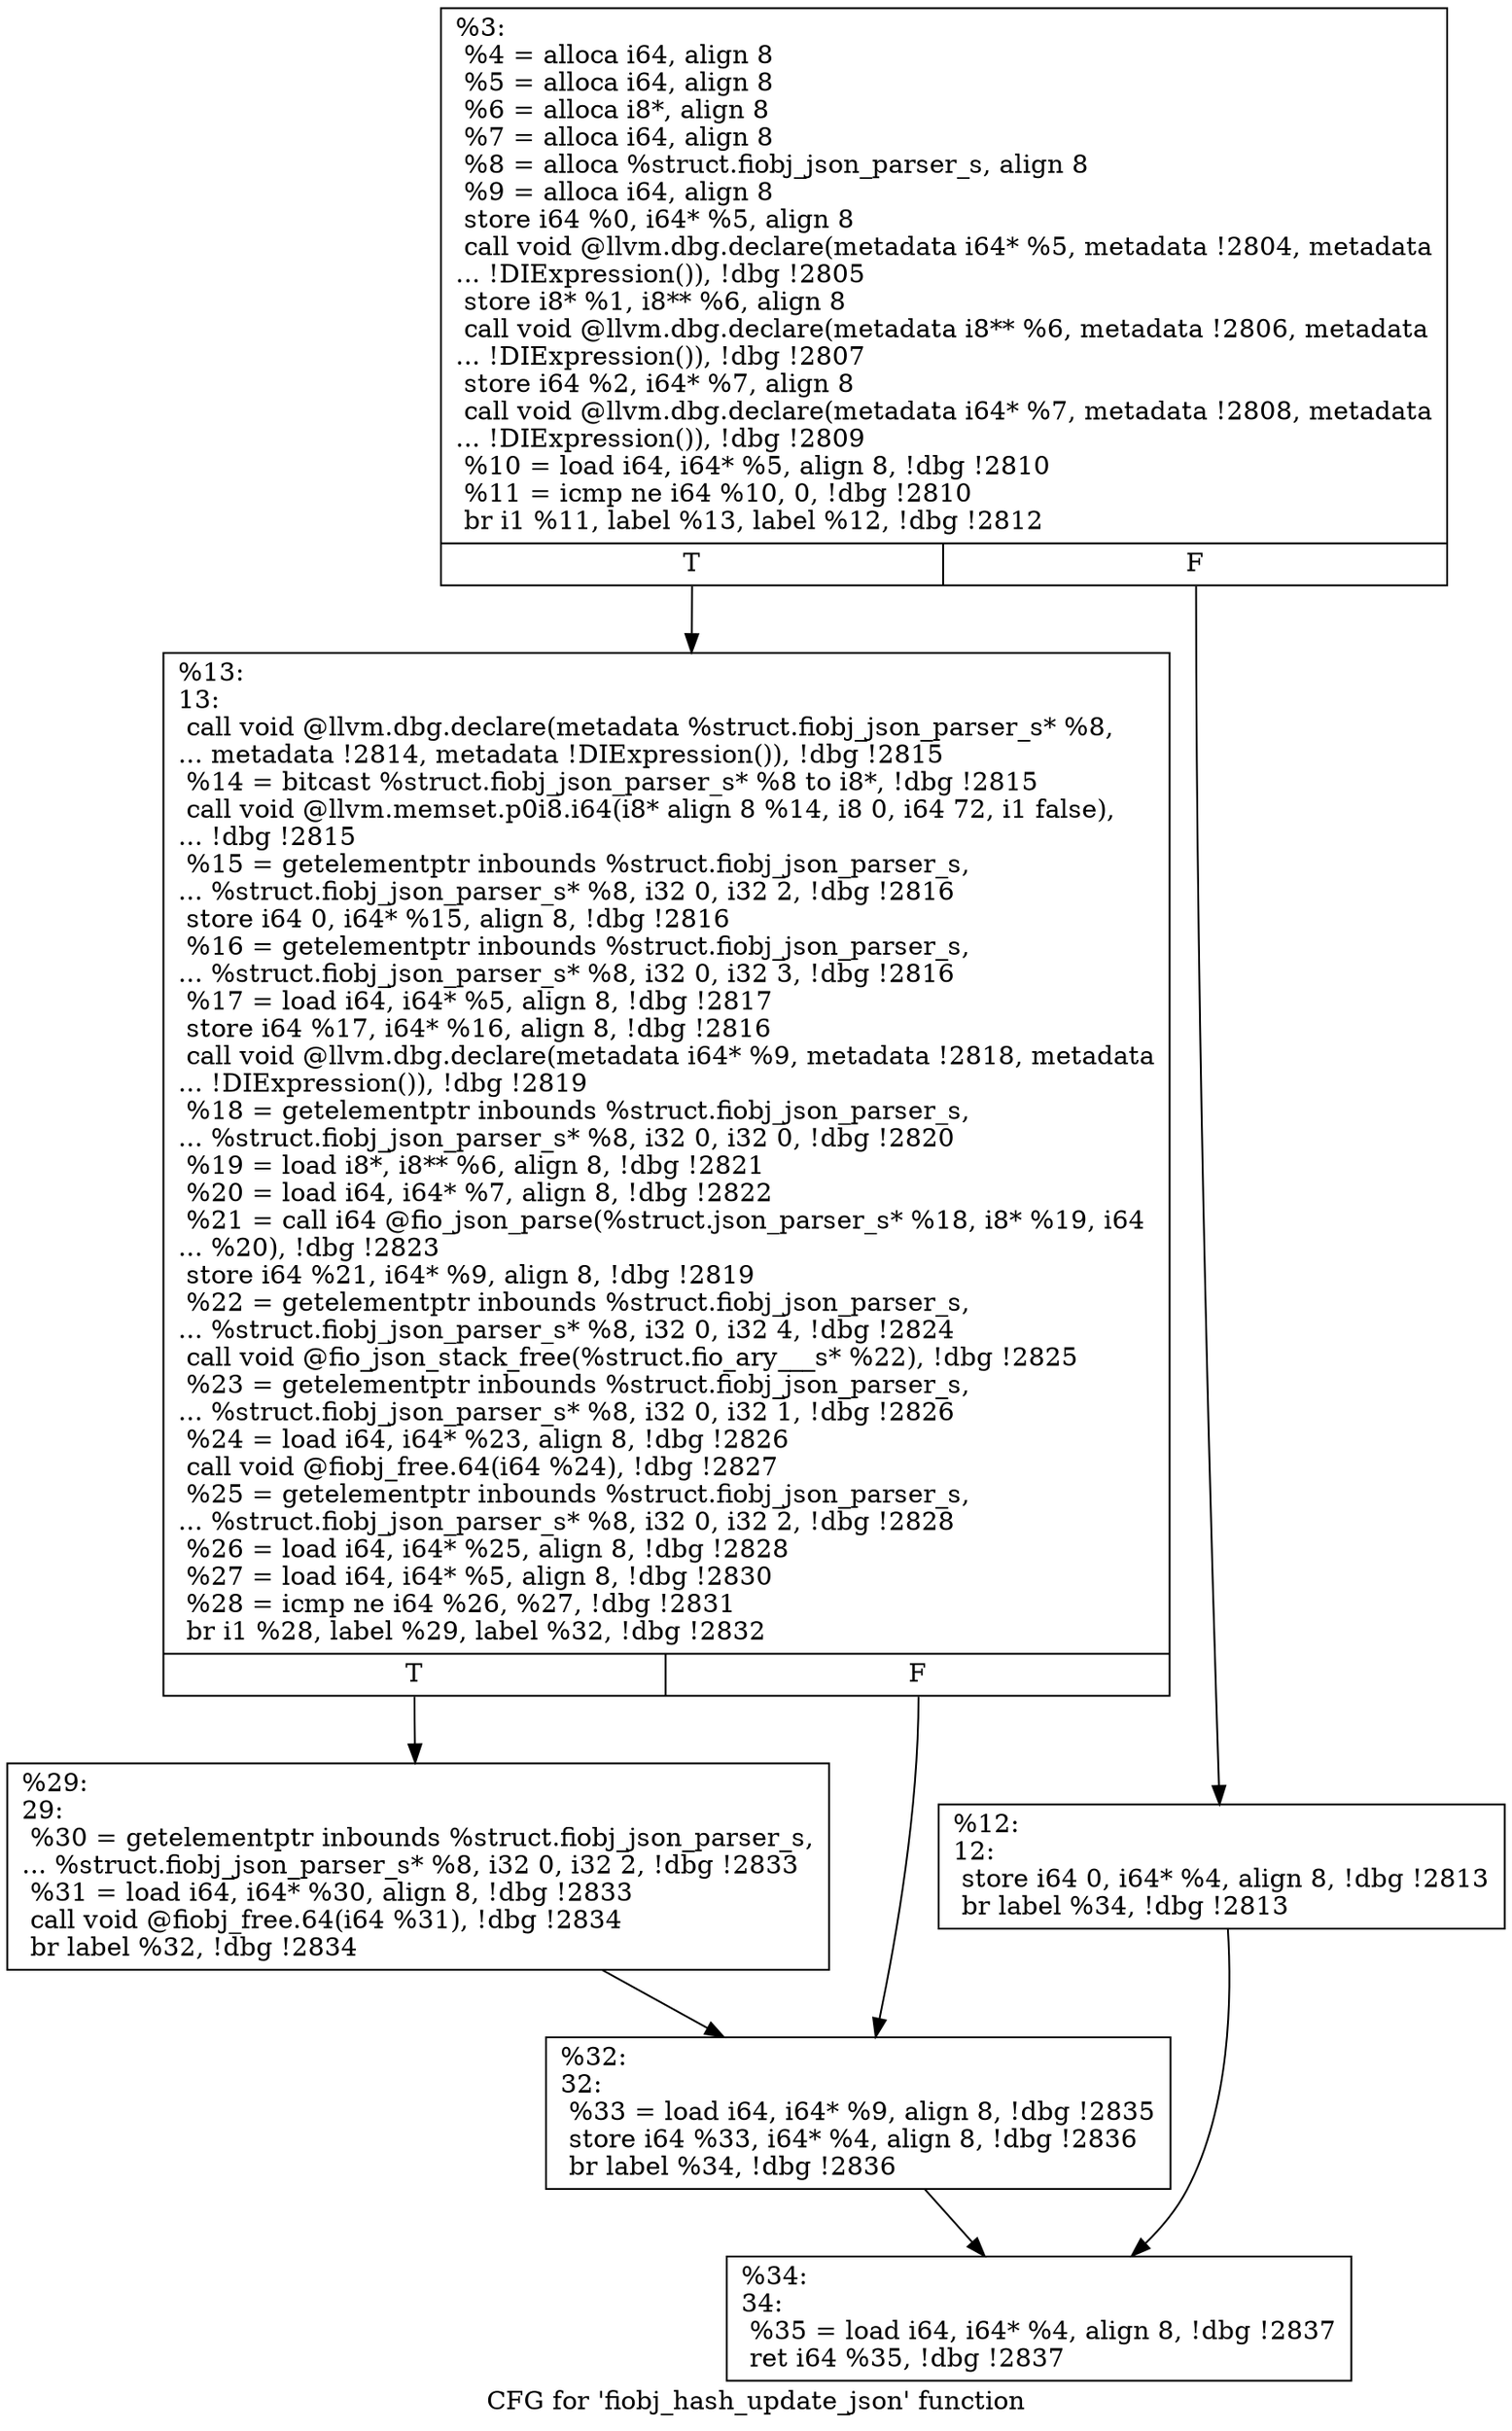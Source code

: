 digraph "CFG for 'fiobj_hash_update_json' function" {
	label="CFG for 'fiobj_hash_update_json' function";

	Node0x556851f180a0 [shape=record,label="{%3:\l  %4 = alloca i64, align 8\l  %5 = alloca i64, align 8\l  %6 = alloca i8*, align 8\l  %7 = alloca i64, align 8\l  %8 = alloca %struct.fiobj_json_parser_s, align 8\l  %9 = alloca i64, align 8\l  store i64 %0, i64* %5, align 8\l  call void @llvm.dbg.declare(metadata i64* %5, metadata !2804, metadata\l... !DIExpression()), !dbg !2805\l  store i8* %1, i8** %6, align 8\l  call void @llvm.dbg.declare(metadata i8** %6, metadata !2806, metadata\l... !DIExpression()), !dbg !2807\l  store i64 %2, i64* %7, align 8\l  call void @llvm.dbg.declare(metadata i64* %7, metadata !2808, metadata\l... !DIExpression()), !dbg !2809\l  %10 = load i64, i64* %5, align 8, !dbg !2810\l  %11 = icmp ne i64 %10, 0, !dbg !2810\l  br i1 %11, label %13, label %12, !dbg !2812\l|{<s0>T|<s1>F}}"];
	Node0x556851f180a0:s0 -> Node0x556851f22650;
	Node0x556851f180a0:s1 -> Node0x556851f22600;
	Node0x556851f22600 [shape=record,label="{%12:\l12:                                               \l  store i64 0, i64* %4, align 8, !dbg !2813\l  br label %34, !dbg !2813\l}"];
	Node0x556851f22600 -> Node0x556851f22740;
	Node0x556851f22650 [shape=record,label="{%13:\l13:                                               \l  call void @llvm.dbg.declare(metadata %struct.fiobj_json_parser_s* %8,\l... metadata !2814, metadata !DIExpression()), !dbg !2815\l  %14 = bitcast %struct.fiobj_json_parser_s* %8 to i8*, !dbg !2815\l  call void @llvm.memset.p0i8.i64(i8* align 8 %14, i8 0, i64 72, i1 false),\l... !dbg !2815\l  %15 = getelementptr inbounds %struct.fiobj_json_parser_s,\l... %struct.fiobj_json_parser_s* %8, i32 0, i32 2, !dbg !2816\l  store i64 0, i64* %15, align 8, !dbg !2816\l  %16 = getelementptr inbounds %struct.fiobj_json_parser_s,\l... %struct.fiobj_json_parser_s* %8, i32 0, i32 3, !dbg !2816\l  %17 = load i64, i64* %5, align 8, !dbg !2817\l  store i64 %17, i64* %16, align 8, !dbg !2816\l  call void @llvm.dbg.declare(metadata i64* %9, metadata !2818, metadata\l... !DIExpression()), !dbg !2819\l  %18 = getelementptr inbounds %struct.fiobj_json_parser_s,\l... %struct.fiobj_json_parser_s* %8, i32 0, i32 0, !dbg !2820\l  %19 = load i8*, i8** %6, align 8, !dbg !2821\l  %20 = load i64, i64* %7, align 8, !dbg !2822\l  %21 = call i64 @fio_json_parse(%struct.json_parser_s* %18, i8* %19, i64\l... %20), !dbg !2823\l  store i64 %21, i64* %9, align 8, !dbg !2819\l  %22 = getelementptr inbounds %struct.fiobj_json_parser_s,\l... %struct.fiobj_json_parser_s* %8, i32 0, i32 4, !dbg !2824\l  call void @fio_json_stack_free(%struct.fio_ary___s* %22), !dbg !2825\l  %23 = getelementptr inbounds %struct.fiobj_json_parser_s,\l... %struct.fiobj_json_parser_s* %8, i32 0, i32 1, !dbg !2826\l  %24 = load i64, i64* %23, align 8, !dbg !2826\l  call void @fiobj_free.64(i64 %24), !dbg !2827\l  %25 = getelementptr inbounds %struct.fiobj_json_parser_s,\l... %struct.fiobj_json_parser_s* %8, i32 0, i32 2, !dbg !2828\l  %26 = load i64, i64* %25, align 8, !dbg !2828\l  %27 = load i64, i64* %5, align 8, !dbg !2830\l  %28 = icmp ne i64 %26, %27, !dbg !2831\l  br i1 %28, label %29, label %32, !dbg !2832\l|{<s0>T|<s1>F}}"];
	Node0x556851f22650:s0 -> Node0x556851f226a0;
	Node0x556851f22650:s1 -> Node0x556851f226f0;
	Node0x556851f226a0 [shape=record,label="{%29:\l29:                                               \l  %30 = getelementptr inbounds %struct.fiobj_json_parser_s,\l... %struct.fiobj_json_parser_s* %8, i32 0, i32 2, !dbg !2833\l  %31 = load i64, i64* %30, align 8, !dbg !2833\l  call void @fiobj_free.64(i64 %31), !dbg !2834\l  br label %32, !dbg !2834\l}"];
	Node0x556851f226a0 -> Node0x556851f226f0;
	Node0x556851f226f0 [shape=record,label="{%32:\l32:                                               \l  %33 = load i64, i64* %9, align 8, !dbg !2835\l  store i64 %33, i64* %4, align 8, !dbg !2836\l  br label %34, !dbg !2836\l}"];
	Node0x556851f226f0 -> Node0x556851f22740;
	Node0x556851f22740 [shape=record,label="{%34:\l34:                                               \l  %35 = load i64, i64* %4, align 8, !dbg !2837\l  ret i64 %35, !dbg !2837\l}"];
}
